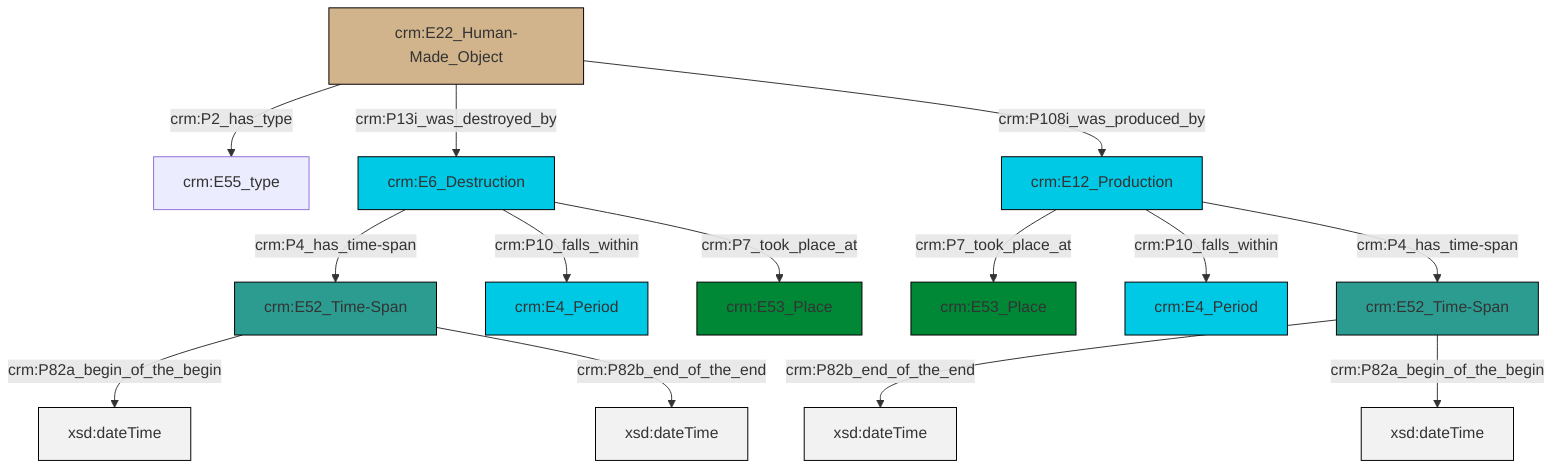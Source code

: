 graph TD
classDef Literal fill:#f2f2f2,stroke:#000000;
classDef CRM_Entity fill:#FFFFFF,stroke:#000000;
classDef Temporal_Entity fill:#00C9E6, stroke:#000000;
classDef Type fill:#E18312, stroke:#000000;
classDef Time-Span fill:#2C9C91, stroke:#000000;
classDef Appellation fill:#FFEB7F, stroke:#000000;
classDef Place fill:#008836, stroke:#000000;
classDef Persistent_Item fill:#B266B2, stroke:#000000;
classDef Conceptual_Object fill:#FFD700, stroke:#000000;
classDef Physical_Thing fill:#D2B48C, stroke:#000000;
classDef Actor fill:#f58aad, stroke:#000000;
classDef PC_Classes fill:#4ce600, stroke:#000000;
classDef Multi fill:#cccccc,stroke:#000000;

0["crm:E6_Destruction"]:::Temporal_Entity -->|crm:P4_has_time-span| 1["crm:E52_Time-Span"]:::Time-Span
2["crm:E12_Production"]:::Temporal_Entity -->|crm:P7_took_place_at| 3["crm:E53_Place"]:::Place
0["crm:E6_Destruction"]:::Temporal_Entity -->|crm:P10_falls_within| 4["crm:E4_Period"]:::Temporal_Entity
6["crm:E52_Time-Span"]:::Time-Span -->|crm:P82b_end_of_the_end| 7[xsd:dateTime]:::Literal
2["crm:E12_Production"]:::Temporal_Entity -->|crm:P10_falls_within| 9["crm:E4_Period"]:::Temporal_Entity
1["crm:E52_Time-Span"]:::Time-Span -->|crm:P82a_begin_of_the_begin| 10[xsd:dateTime]:::Literal
2["crm:E12_Production"]:::Temporal_Entity -->|crm:P4_has_time-span| 6["crm:E52_Time-Span"]:::Time-Span
14["crm:E22_Human-Made_Object"]:::Physical_Thing -->|crm:P2_has_type| 15["crm:E55_type"]:::Default
6["crm:E52_Time-Span"]:::Time-Span -->|crm:P82a_begin_of_the_begin| 18[xsd:dateTime]:::Literal
1["crm:E52_Time-Span"]:::Time-Span -->|crm:P82b_end_of_the_end| 19[xsd:dateTime]:::Literal
0["crm:E6_Destruction"]:::Temporal_Entity -->|crm:P7_took_place_at| 16["crm:E53_Place"]:::Place
14["crm:E22_Human-Made_Object"]:::Physical_Thing -->|crm:P13i_was_destroyed_by| 0["crm:E6_Destruction"]:::Temporal_Entity
14["crm:E22_Human-Made_Object"]:::Physical_Thing -->|crm:P108i_was_produced_by| 2["crm:E12_Production"]:::Temporal_Entity